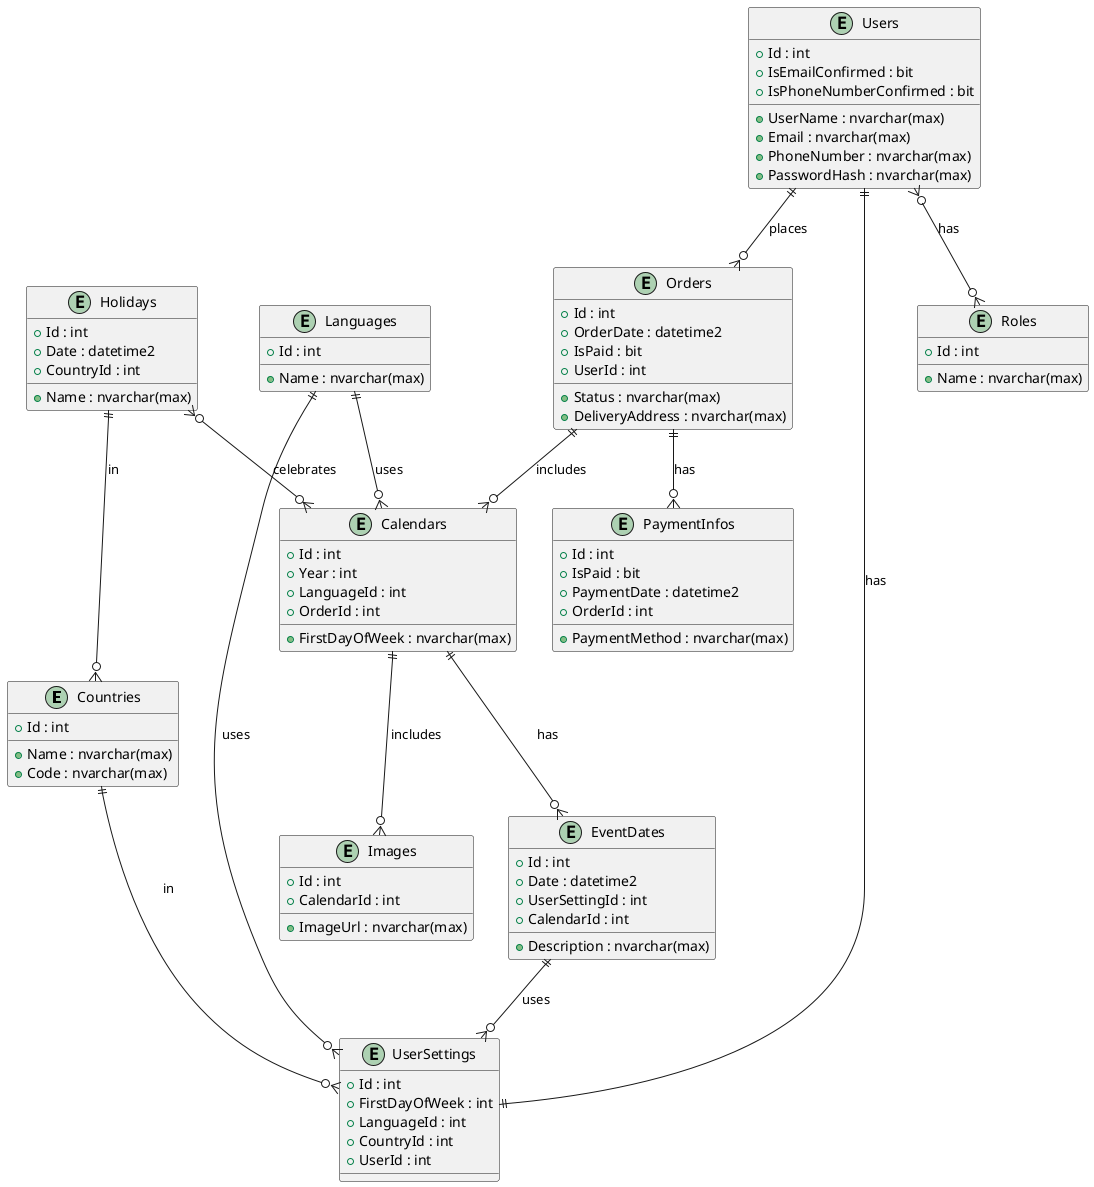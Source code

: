 @startuml Calendary ERD
entity Countries {
    + Id : int
    + Name : nvarchar(max)
    + Code : nvarchar(max)
}

entity Languages {
    + Id : int
    + Name : nvarchar(max)
}

entity Roles {
    + Id : int
    + Name : nvarchar(max)
}

entity Users {
    + Id : int
    + UserName : nvarchar(max)
    + Email : nvarchar(max)
    + IsEmailConfirmed : bit
    + PhoneNumber : nvarchar(max)
    + IsPhoneNumberConfirmed : bit
    + PasswordHash : nvarchar(max)
}

entity Orders {
    + Id : int
    + OrderDate : datetime2
    + IsPaid : bit
    + Status : nvarchar(max)
    + DeliveryAddress : nvarchar(max)
    + UserId : int
}

entity UserSettings {
    + Id : int
    + FirstDayOfWeek : int
    + LanguageId : int
    + CountryId : int
    + UserId : int
}

entity Calendars {
    + Id : int
    + Year : int
    + FirstDayOfWeek : nvarchar(max)
    + LanguageId : int
    + OrderId : int
}

entity PaymentInfos {
    + Id : int
    + PaymentMethod : nvarchar(max)
    + IsPaid : bit
    + PaymentDate : datetime2
    + OrderId : int
}

entity EventDates {
    + Id : int
    + Date : datetime2
    + Description : nvarchar(max)
    + UserSettingId : int
    + CalendarId : int
}

entity Holidays {
    + Id : int
    + Date : datetime2
    + Name : nvarchar(max)
    + CountryId : int
}

entity Images {
    + Id : int
    + ImageUrl : nvarchar(max)
    + CalendarId : int
}

Countries ||--o{ UserSettings : "in"
Languages ||--o{ UserSettings : "uses"
Languages ||--o{ Calendars : "uses"
Users ||--o{ Orders : "places"
Users }o--o{ Roles : "has"
Users ||--|| UserSettings : "has"
Orders ||--o{ Calendars : "includes"
Orders ||--o{ PaymentInfos : "has"
Calendars ||--o{ EventDates : "has"
Holidays }o--o{ Calendars : "celebrates"
Calendars ||--o{ Images : "includes"
EventDates ||--o{ UserSettings : "uses"
Holidays ||--o{ Countries : "in"
@enduml